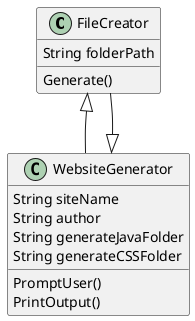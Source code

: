 @startuml
FileCreator <|-- WebsiteGenerator
FileCreator --|> WebsiteGenerator

class WebsiteGenerator {
String siteName
String author
String generateJavaFolder
String generateCSSFolder
PromptUser()
PrintOutput()
}

class FileCreator
{
String folderPath
Generate()
}

@enduml